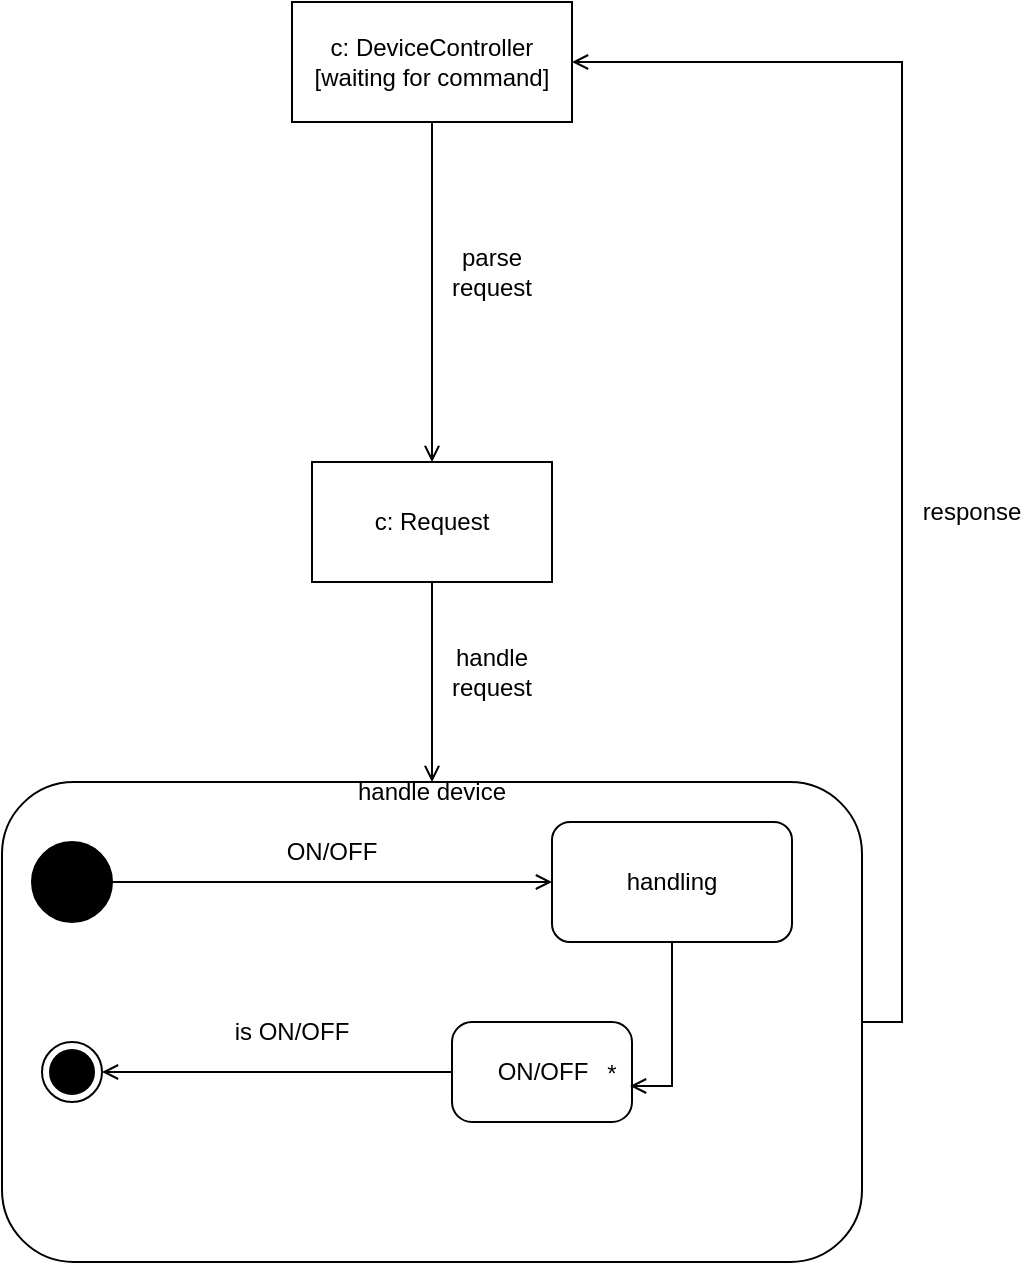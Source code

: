 <mxfile version="15.7.3" type="device"><diagram id="MOTKbWmy1j2H92TF_hFb" name="Page-1"><mxGraphModel dx="1952" dy="1025" grid="1" gridSize="10" guides="1" tooltips="1" connect="1" arrows="1" fold="1" page="1" pageScale="1" pageWidth="850" pageHeight="1100" math="0" shadow="0"><root><mxCell id="0"/><mxCell id="1" parent="0"/><mxCell id="tTJcj59yrlHvlsGrV2gp-22" style="edgeStyle=orthogonalEdgeStyle;rounded=0;orthogonalLoop=1;jettySize=auto;html=1;exitX=1;exitY=0.5;exitDx=0;exitDy=0;entryX=1;entryY=0.5;entryDx=0;entryDy=0;endArrow=open;endFill=0;" edge="1" parent="1" source="tTJcj59yrlHvlsGrV2gp-6" target="tTJcj59yrlHvlsGrV2gp-1"><mxGeometry relative="1" as="geometry"/></mxCell><mxCell id="tTJcj59yrlHvlsGrV2gp-6" value="" style="rounded=1;whiteSpace=wrap;html=1;" vertex="1" parent="1"><mxGeometry x="-65" y="440" width="430" height="240" as="geometry"/></mxCell><mxCell id="6QFugnj2i2Vug0tG9z8I-3" value="" style="ellipse;html=1;shape=endState;fillColor=#000000;strokeColor=#000000;" parent="1" vertex="1"><mxGeometry x="-45" y="570" width="30" height="30" as="geometry"/></mxCell><mxCell id="6QFugnj2i2Vug0tG9z8I-19" value="response" style="text;html=1;strokeColor=none;fillColor=none;align=center;verticalAlign=middle;whiteSpace=wrap;rounded=0;" parent="1" vertex="1"><mxGeometry x="390" y="290" width="60" height="30" as="geometry"/></mxCell><mxCell id="tTJcj59yrlHvlsGrV2gp-1" value="c: DeviceController&lt;br&gt;[waiting for command]" style="rounded=0;whiteSpace=wrap;html=1;" vertex="1" parent="1"><mxGeometry x="80" y="50" width="140" height="60" as="geometry"/></mxCell><mxCell id="tTJcj59yrlHvlsGrV2gp-2" style="edgeStyle=orthogonalEdgeStyle;rounded=0;orthogonalLoop=1;jettySize=auto;html=1;exitX=0.5;exitY=1;exitDx=0;exitDy=0;endArrow=open;endFill=0;entryX=0.5;entryY=0;entryDx=0;entryDy=0;" edge="1" parent="1" source="tTJcj59yrlHvlsGrV2gp-1" target="tTJcj59yrlHvlsGrV2gp-3"><mxGeometry relative="1" as="geometry"><Array as="points"><mxPoint x="150" y="270"/><mxPoint x="150" y="270"/></Array><mxPoint x="589" y="359" as="sourcePoint"/><mxPoint x="100" y="230" as="targetPoint"/></mxGeometry></mxCell><mxCell id="tTJcj59yrlHvlsGrV2gp-3" value="c: Request" style="rounded=0;whiteSpace=wrap;html=1;" vertex="1" parent="1"><mxGeometry x="90" y="280" width="120" height="60" as="geometry"/></mxCell><mxCell id="tTJcj59yrlHvlsGrV2gp-7" value="" style="shape=ellipse;html=1;fillColor=#000000;fontSize=18;fontColor=#ffffff;" vertex="1" parent="1"><mxGeometry x="-50" y="470" width="40" height="40" as="geometry"/></mxCell><mxCell id="tTJcj59yrlHvlsGrV2gp-8" value="handle device" style="text;html=1;strokeColor=none;fillColor=none;align=center;verticalAlign=middle;whiteSpace=wrap;rounded=0;" vertex="1" parent="1"><mxGeometry x="100" y="430" width="100" height="30" as="geometry"/></mxCell><mxCell id="tTJcj59yrlHvlsGrV2gp-9" style="edgeStyle=orthogonalEdgeStyle;rounded=0;orthogonalLoop=1;jettySize=auto;html=1;exitX=0.5;exitY=1;exitDx=0;exitDy=0;endArrow=open;endFill=0;" edge="1" parent="1" source="tTJcj59yrlHvlsGrV2gp-3" target="tTJcj59yrlHvlsGrV2gp-6"><mxGeometry relative="1" as="geometry"><Array as="points"><mxPoint x="150" y="360"/><mxPoint x="150" y="360"/></Array><mxPoint x="110" y="120" as="sourcePoint"/><mxPoint x="110" y="290" as="targetPoint"/></mxGeometry></mxCell><mxCell id="tTJcj59yrlHvlsGrV2gp-10" value="handle request" style="text;html=1;strokeColor=none;fillColor=none;align=center;verticalAlign=middle;whiteSpace=wrap;rounded=0;" vertex="1" parent="1"><mxGeometry x="150" y="370" width="60" height="30" as="geometry"/></mxCell><mxCell id="tTJcj59yrlHvlsGrV2gp-11" value="parse request" style="text;html=1;strokeColor=none;fillColor=none;align=center;verticalAlign=middle;whiteSpace=wrap;rounded=0;" vertex="1" parent="1"><mxGeometry x="150" y="170" width="60" height="30" as="geometry"/></mxCell><mxCell id="tTJcj59yrlHvlsGrV2gp-12" value="handling" style="rounded=1;whiteSpace=wrap;html=1;" vertex="1" parent="1"><mxGeometry x="210" y="460" width="120" height="60" as="geometry"/></mxCell><mxCell id="tTJcj59yrlHvlsGrV2gp-13" style="edgeStyle=orthogonalEdgeStyle;rounded=0;orthogonalLoop=1;jettySize=auto;html=1;exitX=1;exitY=0.5;exitDx=0;exitDy=0;endArrow=open;endFill=0;entryX=0;entryY=0.5;entryDx=0;entryDy=0;" edge="1" parent="1" source="tTJcj59yrlHvlsGrV2gp-7" target="tTJcj59yrlHvlsGrV2gp-12"><mxGeometry relative="1" as="geometry"><Array as="points"/><mxPoint x="160" y="120" as="sourcePoint"/><mxPoint x="160" y="290" as="targetPoint"/></mxGeometry></mxCell><mxCell id="tTJcj59yrlHvlsGrV2gp-14" value="ON/OFF" style="text;html=1;strokeColor=none;fillColor=none;align=center;verticalAlign=middle;whiteSpace=wrap;rounded=0;" vertex="1" parent="1"><mxGeometry x="70" y="460" width="60" height="30" as="geometry"/></mxCell><mxCell id="tTJcj59yrlHvlsGrV2gp-16" value="is ON/OFF" style="text;html=1;strokeColor=none;fillColor=none;align=center;verticalAlign=middle;whiteSpace=wrap;rounded=0;" vertex="1" parent="1"><mxGeometry x="50" y="550" width="60" height="30" as="geometry"/></mxCell><mxCell id="tTJcj59yrlHvlsGrV2gp-17" value="ON/OFF" style="html=1;dashed=0;rounded=1;absoluteArcSize=1;arcSize=20;verticalAlign=middle;align=center;" vertex="1" parent="1"><mxGeometry x="160" y="560" width="90" height="50" as="geometry"/></mxCell><mxCell id="tTJcj59yrlHvlsGrV2gp-18" value="*" style="text;resizeWidth=0;resizeHeight=0;points=[];part=1;verticalAlign=middle;align=center;" vertex="1" parent="tTJcj59yrlHvlsGrV2gp-17"><mxGeometry x="1" y="0.5" width="20" height="20" relative="1" as="geometry"><mxPoint x="-20" y="-10" as="offset"/></mxGeometry></mxCell><mxCell id="tTJcj59yrlHvlsGrV2gp-20" style="edgeStyle=orthogonalEdgeStyle;rounded=0;orthogonalLoop=1;jettySize=auto;html=1;exitX=0.5;exitY=1;exitDx=0;exitDy=0;endArrow=open;endFill=0;entryX=0.95;entryY=0.85;entryDx=0;entryDy=0;entryPerimeter=0;" edge="1" parent="1" source="tTJcj59yrlHvlsGrV2gp-12" target="tTJcj59yrlHvlsGrV2gp-18"><mxGeometry relative="1" as="geometry"><Array as="points"/><mxPoint y="500" as="sourcePoint"/><mxPoint x="220" y="500" as="targetPoint"/></mxGeometry></mxCell><mxCell id="tTJcj59yrlHvlsGrV2gp-21" style="edgeStyle=orthogonalEdgeStyle;rounded=0;orthogonalLoop=1;jettySize=auto;html=1;exitX=0;exitY=0.5;exitDx=0;exitDy=0;endArrow=open;endFill=0;entryX=1;entryY=0.5;entryDx=0;entryDy=0;" edge="1" parent="1" source="tTJcj59yrlHvlsGrV2gp-17" target="6QFugnj2i2Vug0tG9z8I-3"><mxGeometry relative="1" as="geometry"><Array as="points"/><mxPoint y="500" as="sourcePoint"/><mxPoint x="220" y="500" as="targetPoint"/></mxGeometry></mxCell></root></mxGraphModel></diagram></mxfile>